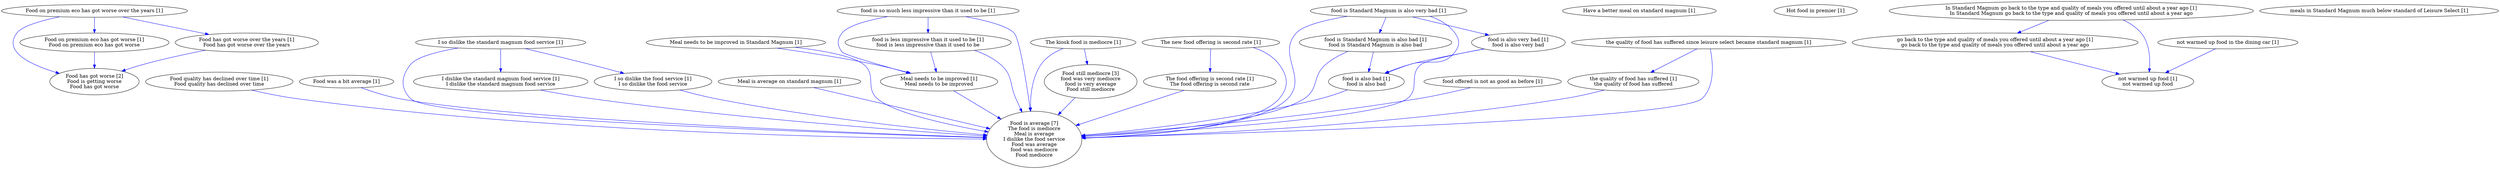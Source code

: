 digraph collapsedGraph {
"Food has got worse [2]\nFood is getting worse\nFood has got worse""Food still mediocre [3]\nfood was very mediocre\nfood is very average\nFood still mediocre""Food is average [7]\nThe food is mediocre\nMeal is average\nI dislike the food service\nFood was average\nfood was mediocre\nFood mediocre""Food quality has declined over time [1]\nFood quality has declined over time""Food on premium eco has got worse over the years [1]""Food on premium eco has got worse [1]\nFood on premium eco has got worse""Food has got worse over the years [1]\nFood has got worse over the years""Food was a bit average [1]""Have a better meal on standard magnum [1]""Hot food in premier [1]""I so dislike the standard magnum food service [1]""I dislike the standard magnum food service [1]\nI dislike the standard magnum food service""I so dislike the food service [1]\nI so dislike the food service""In Standard Magnum go back to the type and quality of meals you offered until about a year ago [1]\nIn Standard Magnum go back to the type and quality of meals you offered until about a year ago""go back to the type and quality of meals you offered until about a year ago [1]\ngo back to the type and quality of meals you offered until about a year ago""Meal is average on standard magnum [1]""Meal needs to be improved in Standard Magnum [1]""Meal needs to be improved [1]\nMeal needs to be improved""The kiosk food is mediocre [1]""The new food offering is second rate [1]""The food offering is second rate [1]\nThe food offering is second rate""food is Standard Magnum is also very bad [1]""food is Standard Magnum is also bad [1]\nfood is Standard Magnum is also bad""food is also bad [1]\nfood is also bad""food is also very bad [1]\nfood is also very bad""food is so much less impressive than it used to be [1]""food is less impressive than it used to be [1]\nfood is less impressive than it used to be""food offered is not as good as before [1]""meals in Standard Magnum much below standard of Leisure Select [1]""not warmed up food in the dining car [1]""not warmed up food [1]\nnot warmed up food""the quality of food has suffered since leisure select became standard magnum [1]""the quality of food has suffered [1]\nthe quality of food has suffered""food is Standard Magnum is also very bad [1]" -> "Food is average [7]\nThe food is mediocre\nMeal is average\nI dislike the food service\nFood was average\nfood was mediocre\nFood mediocre" [color=blue]
"I so dislike the standard magnum food service [1]" -> "Food is average [7]\nThe food is mediocre\nMeal is average\nI dislike the food service\nFood was average\nfood was mediocre\nFood mediocre" [color=blue]
"Meal needs to be improved [1]\nMeal needs to be improved" -> "Food is average [7]\nThe food is mediocre\nMeal is average\nI dislike the food service\nFood was average\nfood was mediocre\nFood mediocre" [color=blue]
"Meal needs to be improved in Standard Magnum [1]" -> "Food is average [7]\nThe food is mediocre\nMeal is average\nI dislike the food service\nFood was average\nfood was mediocre\nFood mediocre" [color=blue]
"the quality of food has suffered since leisure select became standard magnum [1]" -> "Food is average [7]\nThe food is mediocre\nMeal is average\nI dislike the food service\nFood was average\nfood was mediocre\nFood mediocre" [color=blue]
"Food still mediocre [3]\nfood was very mediocre\nfood is very average\nFood still mediocre" -> "Food is average [7]\nThe food is mediocre\nMeal is average\nI dislike the food service\nFood was average\nfood was mediocre\nFood mediocre" [color=blue]
"Meal is average on standard magnum [1]" -> "Food is average [7]\nThe food is mediocre\nMeal is average\nI dislike the food service\nFood was average\nfood was mediocre\nFood mediocre" [color=blue]
"The food offering is second rate [1]\nThe food offering is second rate" -> "Food is average [7]\nThe food is mediocre\nMeal is average\nI dislike the food service\nFood was average\nfood was mediocre\nFood mediocre" [color=blue]
"food is also very bad [1]\nfood is also very bad" -> "Food is average [7]\nThe food is mediocre\nMeal is average\nI dislike the food service\nFood was average\nfood was mediocre\nFood mediocre" [color=blue]
"food is also bad [1]\nfood is also bad" -> "Food is average [7]\nThe food is mediocre\nMeal is average\nI dislike the food service\nFood was average\nfood was mediocre\nFood mediocre" [color=blue]
"The new food offering is second rate [1]" -> "Food is average [7]\nThe food is mediocre\nMeal is average\nI dislike the food service\nFood was average\nfood was mediocre\nFood mediocre" [color=blue]
"food offered is not as good as before [1]" -> "Food is average [7]\nThe food is mediocre\nMeal is average\nI dislike the food service\nFood was average\nfood was mediocre\nFood mediocre" [color=blue]
"The kiosk food is mediocre [1]" -> "Food is average [7]\nThe food is mediocre\nMeal is average\nI dislike the food service\nFood was average\nfood was mediocre\nFood mediocre" [color=blue]
"food is so much less impressive than it used to be [1]" -> "Food is average [7]\nThe food is mediocre\nMeal is average\nI dislike the food service\nFood was average\nfood was mediocre\nFood mediocre" [color=blue]
"food is Standard Magnum is also bad [1]\nfood is Standard Magnum is also bad" -> "Food is average [7]\nThe food is mediocre\nMeal is average\nI dislike the food service\nFood was average\nfood was mediocre\nFood mediocre" [color=blue]
"go back to the type and quality of meals you offered until about a year ago [1]\ngo back to the type and quality of meals you offered until about a year ago" -> "not warmed up food [1]\nnot warmed up food" [color=blue]
"Food on premium eco has got worse [1]\nFood on premium eco has got worse" -> "Food has got worse [2]\nFood is getting worse\nFood has got worse" [color=blue]
"I so dislike the food service [1]\nI so dislike the food service" -> "Food is average [7]\nThe food is mediocre\nMeal is average\nI dislike the food service\nFood was average\nfood was mediocre\nFood mediocre" [color=blue]
"I dislike the standard magnum food service [1]\nI dislike the standard magnum food service" -> "Food is average [7]\nThe food is mediocre\nMeal is average\nI dislike the food service\nFood was average\nfood was mediocre\nFood mediocre" [color=blue]
"the quality of food has suffered [1]\nthe quality of food has suffered" -> "Food is average [7]\nThe food is mediocre\nMeal is average\nI dislike the food service\nFood was average\nfood was mediocre\nFood mediocre" [color=blue]
"Food quality has declined over time [1]\nFood quality has declined over time" -> "Food is average [7]\nThe food is mediocre\nMeal is average\nI dislike the food service\nFood was average\nfood was mediocre\nFood mediocre" [color=blue]
"Food was a bit average [1]" -> "Food is average [7]\nThe food is mediocre\nMeal is average\nI dislike the food service\nFood was average\nfood was mediocre\nFood mediocre" [color=blue]
"Food on premium eco has got worse over the years [1]" -> "Food has got worse [2]\nFood is getting worse\nFood has got worse" [color=blue]
"food is so much less impressive than it used to be [1]" -> "Meal needs to be improved [1]\nMeal needs to be improved" [color=blue]
"food is less impressive than it used to be [1]\nfood is less impressive than it used to be" -> "Food is average [7]\nThe food is mediocre\nMeal is average\nI dislike the food service\nFood was average\nfood was mediocre\nFood mediocre" [color=blue]
"In Standard Magnum go back to the type and quality of meals you offered until about a year ago [1]\nIn Standard Magnum go back to the type and quality of meals you offered until about a year ago" -> "not warmed up food [1]\nnot warmed up food" [color=blue]
"food is less impressive than it used to be [1]\nfood is less impressive than it used to be" -> "Meal needs to be improved [1]\nMeal needs to be improved" [color=blue]
"The kiosk food is mediocre [1]" -> "Food still mediocre [3]\nfood was very mediocre\nfood is very average\nFood still mediocre" [color=blue]
"Food has got worse over the years [1]\nFood has got worse over the years" -> "Food has got worse [2]\nFood is getting worse\nFood has got worse" [color=blue]
"Food on premium eco has got worse over the years [1]" -> "Food on premium eco has got worse [1]\nFood on premium eco has got worse" [color=blue]
"Food on premium eco has got worse over the years [1]" -> "Food has got worse over the years [1]\nFood has got worse over the years" [color=blue]
"I so dislike the standard magnum food service [1]" -> "I dislike the standard magnum food service [1]\nI dislike the standard magnum food service" [color=blue]
"I so dislike the standard magnum food service [1]" -> "I so dislike the food service [1]\nI so dislike the food service" [color=blue]
"In Standard Magnum go back to the type and quality of meals you offered until about a year ago [1]\nIn Standard Magnum go back to the type and quality of meals you offered until about a year ago" -> "go back to the type and quality of meals you offered until about a year ago [1]\ngo back to the type and quality of meals you offered until about a year ago" [color=blue]
"Meal needs to be improved in Standard Magnum [1]" -> "Meal needs to be improved [1]\nMeal needs to be improved" [color=blue]
"The new food offering is second rate [1]" -> "The food offering is second rate [1]\nThe food offering is second rate" [color=blue]
"food is Standard Magnum is also very bad [1]" -> "food is Standard Magnum is also bad [1]\nfood is Standard Magnum is also bad" [color=blue]
"food is Standard Magnum is also bad [1]\nfood is Standard Magnum is also bad" -> "food is also bad [1]\nfood is also bad" [color=blue]
"food is Standard Magnum is also very bad [1]" -> "food is also very bad [1]\nfood is also very bad" [color=blue]
"food is also very bad [1]\nfood is also very bad" -> "food is also bad [1]\nfood is also bad" [color=blue]
"food is Standard Magnum is also very bad [1]" -> "food is also bad [1]\nfood is also bad" [color=blue]
"food is so much less impressive than it used to be [1]" -> "food is less impressive than it used to be [1]\nfood is less impressive than it used to be" [color=blue]
"not warmed up food in the dining car [1]" -> "not warmed up food [1]\nnot warmed up food" [color=blue]
"the quality of food has suffered since leisure select became standard magnum [1]" -> "the quality of food has suffered [1]\nthe quality of food has suffered" [color=blue]
}
